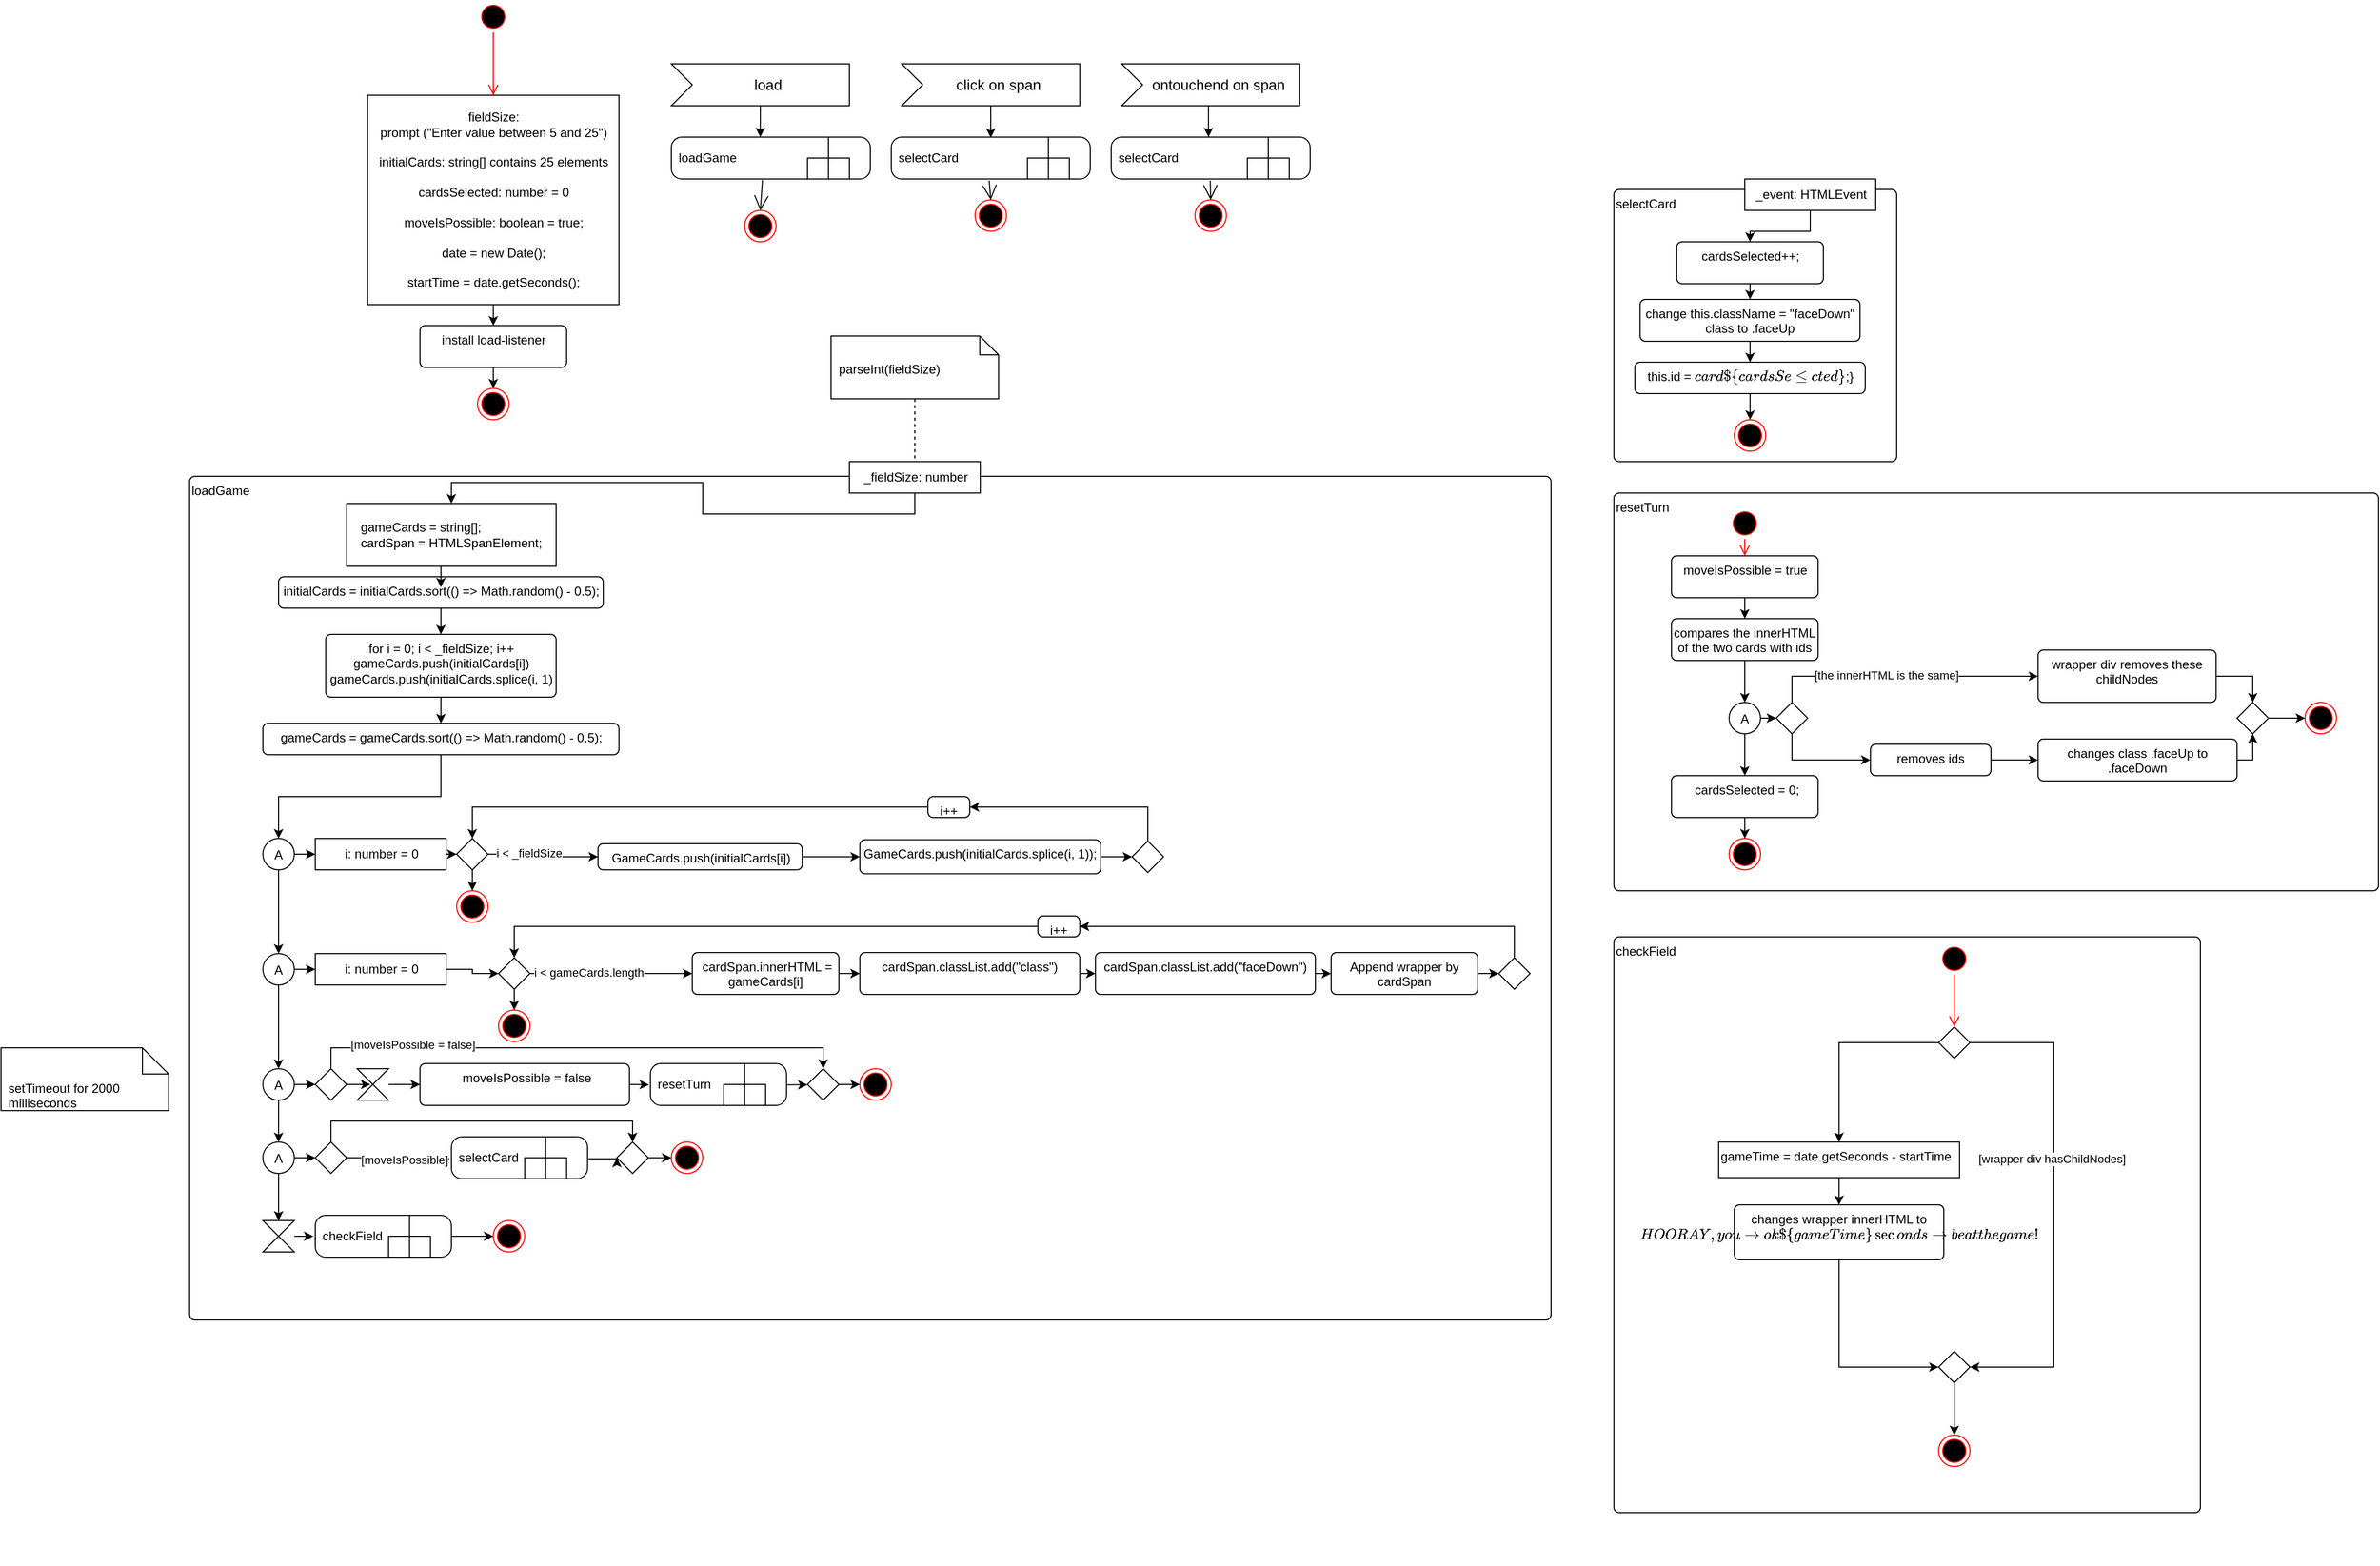 <mxfile version="17.4.2" type="device"><diagram id="jdopjP7UyRHv-_mpUukn" name="Page-1"><mxGraphModel dx="1141" dy="639" grid="1" gridSize="10" guides="1" tooltips="1" connect="1" arrows="0" fold="1" page="1" pageScale="1" pageWidth="2336" pageHeight="1654" background="none" math="0" shadow="0"><root><mxCell id="0"/><mxCell id="1" parent="0"/><mxCell id="LAQ2W7BUD5hDsQuwMVyT-1" value="" style="ellipse;html=1;shape=startState;fillColor=#000000;strokeColor=#ff0000;" vertex="1" parent="1"><mxGeometry x="465" y="200" width="30" height="30" as="geometry"/></mxCell><mxCell id="LAQ2W7BUD5hDsQuwMVyT-2" value="" style="edgeStyle=orthogonalEdgeStyle;html=1;verticalAlign=bottom;endArrow=open;endSize=8;strokeColor=#ff0000;rounded=0;entryX=0.5;entryY=0;entryDx=0;entryDy=0;" edge="1" source="LAQ2W7BUD5hDsQuwMVyT-1" parent="1" target="LAQ2W7BUD5hDsQuwMVyT-3"><mxGeometry relative="1" as="geometry"><mxPoint x="465" y="300" as="targetPoint"/></mxGeometry></mxCell><mxCell id="LAQ2W7BUD5hDsQuwMVyT-111" style="edgeStyle=orthogonalEdgeStyle;rounded=0;orthogonalLoop=1;jettySize=auto;html=1;exitX=0.5;exitY=1;exitDx=0;exitDy=0;entryX=0.5;entryY=0;entryDx=0;entryDy=0;" edge="1" parent="1" source="LAQ2W7BUD5hDsQuwMVyT-3" target="LAQ2W7BUD5hDsQuwMVyT-6"><mxGeometry relative="1" as="geometry"/></mxCell><mxCell id="LAQ2W7BUD5hDsQuwMVyT-3" value="fieldSize:&lt;br&gt;prompt (&quot;Enter value between 5 and 25&quot;)&lt;br&gt;&lt;br&gt;initialCards: string[] contains 25 elements&lt;br&gt;&lt;br&gt;cardsSelected: number = 0&lt;br&gt;&lt;br&gt;moveIsPossible: boolean = true;&lt;br&gt;&lt;br&gt;date = new Date();&lt;br&gt;&lt;br&gt;startTime = date.getSeconds();" style="html=1;" vertex="1" parent="1"><mxGeometry x="360" y="290" width="240" height="200" as="geometry"/></mxCell><mxCell id="LAQ2W7BUD5hDsQuwMVyT-101" style="edgeStyle=orthogonalEdgeStyle;rounded=0;orthogonalLoop=1;jettySize=auto;html=1;exitX=0;exitY=0;exitDx=85;exitDy=40;exitPerimeter=0;entryX=0.447;entryY=0;entryDx=0;entryDy=0;entryPerimeter=0;" edge="1" parent="1" source="LAQ2W7BUD5hDsQuwMVyT-4" target="LAQ2W7BUD5hDsQuwMVyT-5"><mxGeometry relative="1" as="geometry"/></mxCell><mxCell id="LAQ2W7BUD5hDsQuwMVyT-4" value="load" style="html=1;shape=mxgraph.infographic.ribbonSimple;notch1=20;notch2=0;align=center;verticalAlign=middle;fontSize=14;fontStyle=0;fillColor=#FFFFFF;flipH=0;spacingRight=0;spacingLeft=14;" vertex="1" parent="1"><mxGeometry x="650" y="260" width="170" height="40" as="geometry"/></mxCell><mxCell id="LAQ2W7BUD5hDsQuwMVyT-5" value="loadGame" style="shape=mxgraph.uml25.behaviorAction;html=1;rounded=1;absoluteArcSize=1;arcSize=10;align=left;spacingLeft=5;" vertex="1" parent="1"><mxGeometry x="650" y="330" width="190" height="40" as="geometry"/></mxCell><mxCell id="LAQ2W7BUD5hDsQuwMVyT-113" style="edgeStyle=orthogonalEdgeStyle;rounded=0;orthogonalLoop=1;jettySize=auto;html=1;exitX=0.5;exitY=1;exitDx=0;exitDy=0;entryX=0.5;entryY=0;entryDx=0;entryDy=0;" edge="1" parent="1" source="LAQ2W7BUD5hDsQuwMVyT-6" target="LAQ2W7BUD5hDsQuwMVyT-112"><mxGeometry relative="1" as="geometry"/></mxCell><mxCell id="LAQ2W7BUD5hDsQuwMVyT-6" value="install load-listener" style="html=1;align=center;verticalAlign=top;rounded=1;absoluteArcSize=1;arcSize=10;dashed=0;" vertex="1" parent="1"><mxGeometry x="410" y="510" width="140" height="40" as="geometry"/></mxCell><mxCell id="LAQ2W7BUD5hDsQuwMVyT-102" style="edgeStyle=orthogonalEdgeStyle;rounded=0;orthogonalLoop=1;jettySize=auto;html=1;exitX=0;exitY=0;exitDx=85;exitDy=40;exitPerimeter=0;entryX=0.5;entryY=0.017;entryDx=0;entryDy=0;entryPerimeter=0;" edge="1" parent="1" source="LAQ2W7BUD5hDsQuwMVyT-8" target="LAQ2W7BUD5hDsQuwMVyT-10"><mxGeometry relative="1" as="geometry"/></mxCell><mxCell id="LAQ2W7BUD5hDsQuwMVyT-8" value="click on span" style="html=1;shape=mxgraph.infographic.ribbonSimple;notch1=20;notch2=0;align=center;verticalAlign=middle;fontSize=14;fontStyle=0;fillColor=#FFFFFF;flipH=0;spacingRight=0;spacingLeft=14;" vertex="1" parent="1"><mxGeometry x="870" y="260" width="170" height="40" as="geometry"/></mxCell><mxCell id="LAQ2W7BUD5hDsQuwMVyT-103" style="edgeStyle=orthogonalEdgeStyle;rounded=0;orthogonalLoop=1;jettySize=auto;html=1;exitX=0;exitY=0;exitDx=85;exitDy=40;exitPerimeter=0;entryX=0.489;entryY=0.002;entryDx=0;entryDy=0;entryPerimeter=0;" edge="1" parent="1" source="LAQ2W7BUD5hDsQuwMVyT-9" target="LAQ2W7BUD5hDsQuwMVyT-14"><mxGeometry relative="1" as="geometry"/></mxCell><mxCell id="LAQ2W7BUD5hDsQuwMVyT-9" value="ontouchend on span" style="html=1;shape=mxgraph.infographic.ribbonSimple;notch1=20;notch2=0;align=center;verticalAlign=middle;fontSize=14;fontStyle=0;fillColor=#FFFFFF;flipH=0;spacingRight=0;spacingLeft=14;" vertex="1" parent="1"><mxGeometry x="1080" y="260" width="170" height="40" as="geometry"/></mxCell><mxCell id="LAQ2W7BUD5hDsQuwMVyT-10" value="selectCard" style="shape=mxgraph.uml25.behaviorAction;html=1;rounded=1;absoluteArcSize=1;arcSize=10;align=left;spacingLeft=5;" vertex="1" parent="1"><mxGeometry x="860" y="330" width="190" height="40" as="geometry"/></mxCell><mxCell id="LAQ2W7BUD5hDsQuwMVyT-14" value="selectCard" style="shape=mxgraph.uml25.behaviorAction;html=1;rounded=1;absoluteArcSize=1;arcSize=10;align=left;spacingLeft=5;" vertex="1" parent="1"><mxGeometry x="1070" y="330" width="190" height="40" as="geometry"/></mxCell><mxCell id="LAQ2W7BUD5hDsQuwMVyT-97" value="" style="group" vertex="1" connectable="0" parent="1"><mxGeometry x="1550" y="670" width="730" height="380" as="geometry"/></mxCell><mxCell id="LAQ2W7BUD5hDsQuwMVyT-12" value="resetTurn&lt;br&gt;&lt;br&gt;&lt;br&gt;" style="html=1;align=left;verticalAlign=top;rounded=1;absoluteArcSize=1;arcSize=10;dashed=0;" vertex="1" parent="LAQ2W7BUD5hDsQuwMVyT-97"><mxGeometry width="730" height="380" as="geometry"/></mxCell><mxCell id="LAQ2W7BUD5hDsQuwMVyT-51" value="&amp;nbsp;cardsSelected = 0;" style="html=1;align=center;verticalAlign=top;rounded=1;absoluteArcSize=1;arcSize=10;dashed=0;" vertex="1" parent="LAQ2W7BUD5hDsQuwMVyT-97"><mxGeometry x="55" y="270" width="140" height="40" as="geometry"/></mxCell><mxCell id="LAQ2W7BUD5hDsQuwMVyT-81" style="edgeStyle=orthogonalEdgeStyle;rounded=0;orthogonalLoop=1;jettySize=auto;html=1;exitX=0.5;exitY=1;exitDx=0;exitDy=0;entryX=0.5;entryY=0;entryDx=0;entryDy=0;" edge="1" parent="LAQ2W7BUD5hDsQuwMVyT-97" source="LAQ2W7BUD5hDsQuwMVyT-247" target="LAQ2W7BUD5hDsQuwMVyT-51"><mxGeometry relative="1" as="geometry"><mxPoint x="125" y="248" as="sourcePoint"/></mxGeometry></mxCell><mxCell id="LAQ2W7BUD5hDsQuwMVyT-80" style="edgeStyle=orthogonalEdgeStyle;rounded=0;orthogonalLoop=1;jettySize=auto;html=1;exitX=0.5;exitY=1;exitDx=0;exitDy=0;entryX=0.5;entryY=0;entryDx=0;entryDy=0;" edge="1" parent="LAQ2W7BUD5hDsQuwMVyT-97" source="LAQ2W7BUD5hDsQuwMVyT-53" target="LAQ2W7BUD5hDsQuwMVyT-247"><mxGeometry relative="1" as="geometry"><mxPoint x="125" y="178" as="targetPoint"/></mxGeometry></mxCell><mxCell id="LAQ2W7BUD5hDsQuwMVyT-53" value="compares the innerHTML of the two cards with ids" style="html=1;align=center;verticalAlign=top;rounded=1;absoluteArcSize=1;arcSize=10;dashed=0;whiteSpace=wrap;" vertex="1" parent="LAQ2W7BUD5hDsQuwMVyT-97"><mxGeometry x="55" y="120" width="140" height="40" as="geometry"/></mxCell><mxCell id="LAQ2W7BUD5hDsQuwMVyT-96" style="edgeStyle=orthogonalEdgeStyle;rounded=0;orthogonalLoop=1;jettySize=auto;html=1;exitX=0.5;exitY=1;exitDx=0;exitDy=0;entryX=0.5;entryY=0;entryDx=0;entryDy=0;" edge="1" parent="LAQ2W7BUD5hDsQuwMVyT-97" source="LAQ2W7BUD5hDsQuwMVyT-54" target="LAQ2W7BUD5hDsQuwMVyT-53"><mxGeometry relative="1" as="geometry"/></mxCell><mxCell id="LAQ2W7BUD5hDsQuwMVyT-54" value="moveIsPossible = true" style="html=1;align=center;verticalAlign=top;rounded=1;absoluteArcSize=1;arcSize=10;dashed=0;" vertex="1" parent="LAQ2W7BUD5hDsQuwMVyT-97"><mxGeometry x="55" y="60" width="140" height="40" as="geometry"/></mxCell><mxCell id="LAQ2W7BUD5hDsQuwMVyT-82" value="" style="ellipse;html=1;shape=endState;fillColor=#000000;strokeColor=#ff0000;" vertex="1" parent="LAQ2W7BUD5hDsQuwMVyT-97"><mxGeometry x="110" y="330" width="30" height="30" as="geometry"/></mxCell><mxCell id="LAQ2W7BUD5hDsQuwMVyT-83" style="edgeStyle=orthogonalEdgeStyle;rounded=0;orthogonalLoop=1;jettySize=auto;html=1;exitX=0.5;exitY=1;exitDx=0;exitDy=0;entryX=0.5;entryY=0;entryDx=0;entryDy=0;" edge="1" parent="LAQ2W7BUD5hDsQuwMVyT-97" source="LAQ2W7BUD5hDsQuwMVyT-51" target="LAQ2W7BUD5hDsQuwMVyT-82"><mxGeometry relative="1" as="geometry"/></mxCell><mxCell id="LAQ2W7BUD5hDsQuwMVyT-92" value="" style="ellipse;html=1;shape=startState;fillColor=#000000;strokeColor=#ff0000;" vertex="1" parent="LAQ2W7BUD5hDsQuwMVyT-97"><mxGeometry x="110" y="14" width="30" height="30" as="geometry"/></mxCell><mxCell id="LAQ2W7BUD5hDsQuwMVyT-93" value="" style="edgeStyle=orthogonalEdgeStyle;html=1;verticalAlign=bottom;endArrow=open;endSize=8;strokeColor=#ff0000;rounded=0;entryX=0.5;entryY=0;entryDx=0;entryDy=0;" edge="1" source="LAQ2W7BUD5hDsQuwMVyT-92" parent="LAQ2W7BUD5hDsQuwMVyT-97" target="LAQ2W7BUD5hDsQuwMVyT-54"><mxGeometry relative="1" as="geometry"><mxPoint x="125" y="104" as="targetPoint"/></mxGeometry></mxCell><mxCell id="LAQ2W7BUD5hDsQuwMVyT-250" value="" style="group" vertex="1" connectable="0" parent="LAQ2W7BUD5hDsQuwMVyT-97"><mxGeometry x="110" y="150" width="580" height="125" as="geometry"/></mxCell><mxCell id="LAQ2W7BUD5hDsQuwMVyT-225" value="" style="group" vertex="1" connectable="0" parent="LAQ2W7BUD5hDsQuwMVyT-250"><mxGeometry x="45" width="535" height="125" as="geometry"/></mxCell><mxCell id="LAQ2W7BUD5hDsQuwMVyT-198" value="" style="rhombus;strokeColor=default;gradientColor=none;" vertex="1" parent="LAQ2W7BUD5hDsQuwMVyT-225"><mxGeometry x="440" y="50" width="30" height="30" as="geometry"/></mxCell><mxCell id="LAQ2W7BUD5hDsQuwMVyT-199" value="" style="rhombus;strokeColor=default;gradientColor=none;" vertex="1" parent="LAQ2W7BUD5hDsQuwMVyT-225"><mxGeometry y="50" width="30" height="30" as="geometry"/></mxCell><mxCell id="LAQ2W7BUD5hDsQuwMVyT-204" value="&lt;span style=&quot;color: rgba(0 , 0 , 0 , 0) ; font-family: monospace ; font-size: 0px&quot;&gt;%3CmxGraphModel%3E%3Croot%3E%3CmxCell%20id%3D%220%22%2F%3E%3CmxCell%20id%3D%221%22%20parent%3D%220%22%2F%3E%3CmxCell%20id%3D%222%22%20value%3D%22if%20they%20are%20the%20same%20they%20get%20removed%20from%20the%20div%2C%26lt%3Bbr%26gt%3Belse%20it%20changes%20class%20.faceUp%20to%20.faceDown%22%20style%3D%22html%3D1%3Balign%3Dcenter%3BverticalAlign%3Dtop%3Brounded%3D1%3BabsoluteArcSize%3D1%3BarcSize%3D10%3Bdashed%3D0%3BwhiteSpace%3Dwrap%3B%22%20vertex%3D%221%22%20parent%3D%221%22%3E%3CmxGeometry%20x%3D%221130%22%20y%3D%22818%22%20width%3D%22190%22%20height%3D%2270%22%20as%3D%22geometry%22%2F%3E%3C%2FmxCell%3E%3C%2Froot%3E%3C%2FmxGraphModel%3E&lt;/span&gt;removes ids" style="html=1;align=center;verticalAlign=top;rounded=1;absoluteArcSize=1;arcSize=10;dashed=0;whiteSpace=wrap;" vertex="1" parent="LAQ2W7BUD5hDsQuwMVyT-225"><mxGeometry x="90" y="90" width="115" height="30" as="geometry"/></mxCell><mxCell id="LAQ2W7BUD5hDsQuwMVyT-208" style="edgeStyle=orthogonalEdgeStyle;rounded=0;orthogonalLoop=1;jettySize=auto;html=1;exitX=0.5;exitY=1;exitDx=0;exitDy=0;entryX=0;entryY=0.5;entryDx=0;entryDy=0;" edge="1" parent="LAQ2W7BUD5hDsQuwMVyT-225" source="LAQ2W7BUD5hDsQuwMVyT-199" target="LAQ2W7BUD5hDsQuwMVyT-204"><mxGeometry relative="1" as="geometry"/></mxCell><mxCell id="LAQ2W7BUD5hDsQuwMVyT-210" style="edgeStyle=orthogonalEdgeStyle;rounded=0;orthogonalLoop=1;jettySize=auto;html=1;exitX=1;exitY=0.5;exitDx=0;exitDy=0;entryX=0.5;entryY=0;entryDx=0;entryDy=0;" edge="1" parent="LAQ2W7BUD5hDsQuwMVyT-225" source="LAQ2W7BUD5hDsQuwMVyT-205" target="LAQ2W7BUD5hDsQuwMVyT-198"><mxGeometry relative="1" as="geometry"/></mxCell><mxCell id="LAQ2W7BUD5hDsQuwMVyT-205" value="wrapper div removes these childNodes" style="html=1;align=center;verticalAlign=top;rounded=1;absoluteArcSize=1;arcSize=10;dashed=0;whiteSpace=wrap;" vertex="1" parent="LAQ2W7BUD5hDsQuwMVyT-225"><mxGeometry x="250" width="170" height="50" as="geometry"/></mxCell><mxCell id="LAQ2W7BUD5hDsQuwMVyT-207" style="edgeStyle=orthogonalEdgeStyle;rounded=0;orthogonalLoop=1;jettySize=auto;html=1;exitX=0.5;exitY=0;exitDx=0;exitDy=0;entryX=0;entryY=0.5;entryDx=0;entryDy=0;" edge="1" parent="LAQ2W7BUD5hDsQuwMVyT-225" source="LAQ2W7BUD5hDsQuwMVyT-199" target="LAQ2W7BUD5hDsQuwMVyT-205"><mxGeometry relative="1" as="geometry"/></mxCell><mxCell id="LAQ2W7BUD5hDsQuwMVyT-249" value="[the innerHTML is the same]" style="edgeLabel;html=1;align=center;verticalAlign=middle;resizable=0;points=[];" vertex="1" connectable="0" parent="LAQ2W7BUD5hDsQuwMVyT-207"><mxGeometry x="-0.118" y="1" relative="1" as="geometry"><mxPoint as="offset"/></mxGeometry></mxCell><mxCell id="LAQ2W7BUD5hDsQuwMVyT-211" style="edgeStyle=orthogonalEdgeStyle;rounded=0;orthogonalLoop=1;jettySize=auto;html=1;exitX=1;exitY=0.5;exitDx=0;exitDy=0;entryX=0.5;entryY=1;entryDx=0;entryDy=0;" edge="1" parent="LAQ2W7BUD5hDsQuwMVyT-225" source="LAQ2W7BUD5hDsQuwMVyT-206" target="LAQ2W7BUD5hDsQuwMVyT-198"><mxGeometry relative="1" as="geometry"/></mxCell><mxCell id="LAQ2W7BUD5hDsQuwMVyT-206" value="changes class .faceUp to .faceDown" style="html=1;align=center;verticalAlign=top;rounded=1;absoluteArcSize=1;arcSize=10;dashed=0;whiteSpace=wrap;" vertex="1" parent="LAQ2W7BUD5hDsQuwMVyT-225"><mxGeometry x="250" y="85" width="190" height="40" as="geometry"/></mxCell><mxCell id="LAQ2W7BUD5hDsQuwMVyT-209" style="edgeStyle=orthogonalEdgeStyle;rounded=0;orthogonalLoop=1;jettySize=auto;html=1;exitX=1;exitY=0.5;exitDx=0;exitDy=0;entryX=0;entryY=0.5;entryDx=0;entryDy=0;" edge="1" parent="LAQ2W7BUD5hDsQuwMVyT-225" source="LAQ2W7BUD5hDsQuwMVyT-204" target="LAQ2W7BUD5hDsQuwMVyT-206"><mxGeometry relative="1" as="geometry"/></mxCell><mxCell id="LAQ2W7BUD5hDsQuwMVyT-212" value="" style="ellipse;html=1;shape=endState;fillColor=#000000;strokeColor=#ff0000;" vertex="1" parent="LAQ2W7BUD5hDsQuwMVyT-225"><mxGeometry x="505" y="50" width="30" height="30" as="geometry"/></mxCell><mxCell id="LAQ2W7BUD5hDsQuwMVyT-213" style="edgeStyle=orthogonalEdgeStyle;rounded=0;orthogonalLoop=1;jettySize=auto;html=1;exitX=1;exitY=0.5;exitDx=0;exitDy=0;entryX=0;entryY=0.5;entryDx=0;entryDy=0;" edge="1" parent="LAQ2W7BUD5hDsQuwMVyT-225" source="LAQ2W7BUD5hDsQuwMVyT-198" target="LAQ2W7BUD5hDsQuwMVyT-212"><mxGeometry relative="1" as="geometry"/></mxCell><mxCell id="LAQ2W7BUD5hDsQuwMVyT-248" style="edgeStyle=orthogonalEdgeStyle;rounded=0;orthogonalLoop=1;jettySize=auto;html=1;exitX=1;exitY=0.5;exitDx=0;exitDy=0;entryX=0;entryY=0.5;entryDx=0;entryDy=0;" edge="1" parent="LAQ2W7BUD5hDsQuwMVyT-250" source="LAQ2W7BUD5hDsQuwMVyT-247" target="LAQ2W7BUD5hDsQuwMVyT-199"><mxGeometry relative="1" as="geometry"/></mxCell><mxCell id="LAQ2W7BUD5hDsQuwMVyT-247" value="A" style="ellipse;fillColor=#ffffff;strokeColor=#000000;" vertex="1" parent="LAQ2W7BUD5hDsQuwMVyT-250"><mxGeometry y="50" width="30" height="30" as="geometry"/></mxCell><mxCell id="LAQ2W7BUD5hDsQuwMVyT-98" value="" style="group" vertex="1" connectable="0" parent="1"><mxGeometry x="1550" y="1094" width="660" height="600" as="geometry"/></mxCell><mxCell id="LAQ2W7BUD5hDsQuwMVyT-251" value="" style="group" vertex="1" connectable="0" parent="LAQ2W7BUD5hDsQuwMVyT-98"><mxGeometry width="560" height="600" as="geometry"/></mxCell><mxCell id="LAQ2W7BUD5hDsQuwMVyT-13" value="checkField&lt;br&gt;&lt;br&gt;" style="html=1;align=left;verticalAlign=top;rounded=1;absoluteArcSize=1;arcSize=10;dashed=0;" vertex="1" parent="LAQ2W7BUD5hDsQuwMVyT-251"><mxGeometry width="560" height="550" as="geometry"/></mxCell><mxCell id="LAQ2W7BUD5hDsQuwMVyT-261" value="gameTime = date.getSeconds - startTime" style="whiteSpace=wrap;html=1;strokeColor=default;gradientColor=none;verticalAlign=top;align=left;" vertex="1" parent="LAQ2W7BUD5hDsQuwMVyT-251"><mxGeometry x="100" y="196" width="230" height="34" as="geometry"/></mxCell><mxCell id="LAQ2W7BUD5hDsQuwMVyT-202" value="" style="rhombus;strokeColor=default;gradientColor=none;" vertex="1" parent="LAQ2W7BUD5hDsQuwMVyT-251"><mxGeometry x="310" y="86.0" width="30" height="30" as="geometry"/></mxCell><mxCell id="LAQ2W7BUD5hDsQuwMVyT-215" style="edgeStyle=orthogonalEdgeStyle;rounded=0;orthogonalLoop=1;jettySize=auto;html=1;exitX=1;exitY=0.5;exitDx=0;exitDy=0;entryX=1;entryY=0.5;entryDx=0;entryDy=0;" edge="1" parent="LAQ2W7BUD5hDsQuwMVyT-251" source="LAQ2W7BUD5hDsQuwMVyT-202" target="LAQ2W7BUD5hDsQuwMVyT-201"><mxGeometry relative="1" as="geometry"><Array as="points"><mxPoint x="420" y="101"/><mxPoint x="420" y="411"/></Array></mxGeometry></mxCell><mxCell id="LAQ2W7BUD5hDsQuwMVyT-218" value="[wrapper div hasChildNodes]" style="edgeLabel;html=1;align=center;verticalAlign=middle;resizable=0;points=[];" vertex="1" connectable="0" parent="LAQ2W7BUD5hDsQuwMVyT-215"><mxGeometry x="-0.187" y="-2" relative="1" as="geometry"><mxPoint as="offset"/></mxGeometry></mxCell><mxCell id="LAQ2W7BUD5hDsQuwMVyT-216" style="edgeStyle=orthogonalEdgeStyle;rounded=0;orthogonalLoop=1;jettySize=auto;html=1;exitX=0;exitY=0.5;exitDx=0;exitDy=0;entryX=0.5;entryY=0;entryDx=0;entryDy=0;" edge="1" parent="LAQ2W7BUD5hDsQuwMVyT-251" source="LAQ2W7BUD5hDsQuwMVyT-202" target="LAQ2W7BUD5hDsQuwMVyT-261"><mxGeometry relative="1" as="geometry"/></mxCell><mxCell id="LAQ2W7BUD5hDsQuwMVyT-281" style="edgeStyle=orthogonalEdgeStyle;rounded=1;orthogonalLoop=1;jettySize=auto;html=1;exitX=0.5;exitY=0;exitDx=0;exitDy=0;entryX=0.5;entryY=1;entryDx=0;entryDy=0;startArrow=classic;startFill=1;endArrow=none;endFill=0;" edge="1" parent="LAQ2W7BUD5hDsQuwMVyT-251" source="LAQ2W7BUD5hDsQuwMVyT-214" target="LAQ2W7BUD5hDsQuwMVyT-261"><mxGeometry relative="1" as="geometry"/></mxCell><mxCell id="LAQ2W7BUD5hDsQuwMVyT-214" value="changes wrapper innerHTML to `HOORAY, you took ${gameTime} seconds to beat the game!`" style="html=1;align=center;verticalAlign=top;rounded=1;absoluteArcSize=1;arcSize=10;dashed=0;whiteSpace=wrap;" vertex="1" parent="LAQ2W7BUD5hDsQuwMVyT-251"><mxGeometry x="115" y="256" width="200" height="52.5" as="geometry"/></mxCell><mxCell id="LAQ2W7BUD5hDsQuwMVyT-217" style="edgeStyle=orthogonalEdgeStyle;rounded=0;orthogonalLoop=1;jettySize=auto;html=1;exitX=0.5;exitY=1;exitDx=0;exitDy=0;entryX=0;entryY=0.5;entryDx=0;entryDy=0;" edge="1" parent="LAQ2W7BUD5hDsQuwMVyT-251" source="LAQ2W7BUD5hDsQuwMVyT-214" target="LAQ2W7BUD5hDsQuwMVyT-201"><mxGeometry relative="1" as="geometry"/></mxCell><mxCell id="LAQ2W7BUD5hDsQuwMVyT-201" value="" style="rhombus;strokeColor=default;gradientColor=none;" vertex="1" parent="LAQ2W7BUD5hDsQuwMVyT-251"><mxGeometry x="310" y="396" width="30" height="30" as="geometry"/></mxCell><mxCell id="LAQ2W7BUD5hDsQuwMVyT-220" style="edgeStyle=orthogonalEdgeStyle;rounded=0;orthogonalLoop=1;jettySize=auto;html=1;exitX=0.5;exitY=1;exitDx=0;exitDy=0;entryX=0.5;entryY=0;entryDx=0;entryDy=0;" edge="1" parent="LAQ2W7BUD5hDsQuwMVyT-251" source="LAQ2W7BUD5hDsQuwMVyT-201" target="LAQ2W7BUD5hDsQuwMVyT-219"><mxGeometry relative="1" as="geometry"/></mxCell><mxCell id="LAQ2W7BUD5hDsQuwMVyT-219" value="" style="ellipse;html=1;shape=endState;fillColor=#000000;strokeColor=#ff0000;" vertex="1" parent="LAQ2W7BUD5hDsQuwMVyT-251"><mxGeometry x="310" y="476" width="30" height="30" as="geometry"/></mxCell><mxCell id="LAQ2W7BUD5hDsQuwMVyT-278" value="" style="ellipse;html=1;shape=startState;fillColor=#000000;strokeColor=#ff0000;" vertex="1" parent="LAQ2W7BUD5hDsQuwMVyT-251"><mxGeometry x="310" y="6" width="30" height="30" as="geometry"/></mxCell><mxCell id="LAQ2W7BUD5hDsQuwMVyT-279" value="" style="edgeStyle=orthogonalEdgeStyle;html=1;verticalAlign=bottom;endArrow=open;endSize=8;strokeColor=#ff0000;rounded=1;entryX=0.5;entryY=0;entryDx=0;entryDy=0;" edge="1" source="LAQ2W7BUD5hDsQuwMVyT-278" parent="LAQ2W7BUD5hDsQuwMVyT-251" target="LAQ2W7BUD5hDsQuwMVyT-202"><mxGeometry relative="1" as="geometry"><mxPoint x="325" y="96" as="targetPoint"/></mxGeometry></mxCell><mxCell id="LAQ2W7BUD5hDsQuwMVyT-99" value="" style="group" vertex="1" connectable="0" parent="1"><mxGeometry x="1550" y="370" width="270" height="270" as="geometry"/></mxCell><mxCell id="LAQ2W7BUD5hDsQuwMVyT-11" value="selectCard&lt;br&gt;&lt;br&gt;&lt;br&gt;" style="html=1;align=left;verticalAlign=top;rounded=1;absoluteArcSize=1;arcSize=10;dashed=0;" vertex="1" parent="LAQ2W7BUD5hDsQuwMVyT-99"><mxGeometry y="10" width="270" height="260" as="geometry"/></mxCell><mxCell id="LAQ2W7BUD5hDsQuwMVyT-20" value="_event: HTMLEvent" style="html=1;" vertex="1" parent="LAQ2W7BUD5hDsQuwMVyT-99"><mxGeometry x="125" width="125" height="30" as="geometry"/></mxCell><mxCell id="LAQ2W7BUD5hDsQuwMVyT-31" value="this.id = `card${cardsSelected}`;}" style="html=1;align=center;verticalAlign=top;rounded=1;absoluteArcSize=1;arcSize=10;dashed=0;" vertex="1" parent="LAQ2W7BUD5hDsQuwMVyT-99"><mxGeometry x="20" y="175" width="220" height="30" as="geometry"/></mxCell><mxCell id="LAQ2W7BUD5hDsQuwMVyT-75" style="edgeStyle=orthogonalEdgeStyle;rounded=0;orthogonalLoop=1;jettySize=auto;html=1;exitX=0.5;exitY=1;exitDx=0;exitDy=0;entryX=0.5;entryY=0;entryDx=0;entryDy=0;" edge="1" parent="LAQ2W7BUD5hDsQuwMVyT-99" source="LAQ2W7BUD5hDsQuwMVyT-32" target="LAQ2W7BUD5hDsQuwMVyT-31"><mxGeometry relative="1" as="geometry"/></mxCell><mxCell id="LAQ2W7BUD5hDsQuwMVyT-32" value="change this.className = &quot;faceDown&quot; class to .faceUp" style="html=1;align=center;verticalAlign=top;rounded=1;absoluteArcSize=1;arcSize=10;dashed=0;whiteSpace=wrap;" vertex="1" parent="LAQ2W7BUD5hDsQuwMVyT-99"><mxGeometry x="25" y="115" width="210" height="40" as="geometry"/></mxCell><mxCell id="LAQ2W7BUD5hDsQuwMVyT-74" style="edgeStyle=orthogonalEdgeStyle;rounded=0;orthogonalLoop=1;jettySize=auto;html=1;exitX=0.5;exitY=1;exitDx=0;exitDy=0;entryX=0.5;entryY=0;entryDx=0;entryDy=0;" edge="1" parent="LAQ2W7BUD5hDsQuwMVyT-99" source="LAQ2W7BUD5hDsQuwMVyT-33" target="LAQ2W7BUD5hDsQuwMVyT-32"><mxGeometry relative="1" as="geometry"/></mxCell><mxCell id="LAQ2W7BUD5hDsQuwMVyT-33" value="cardsSelected++;" style="html=1;align=center;verticalAlign=top;rounded=1;absoluteArcSize=1;arcSize=10;dashed=0;" vertex="1" parent="LAQ2W7BUD5hDsQuwMVyT-99"><mxGeometry x="60" y="60" width="140" height="40" as="geometry"/></mxCell><mxCell id="LAQ2W7BUD5hDsQuwMVyT-73" style="edgeStyle=orthogonalEdgeStyle;rounded=0;orthogonalLoop=1;jettySize=auto;html=1;exitX=0.5;exitY=1;exitDx=0;exitDy=0;entryX=0.5;entryY=0;entryDx=0;entryDy=0;" edge="1" parent="LAQ2W7BUD5hDsQuwMVyT-99" source="LAQ2W7BUD5hDsQuwMVyT-20" target="LAQ2W7BUD5hDsQuwMVyT-33"><mxGeometry relative="1" as="geometry"/></mxCell><mxCell id="LAQ2W7BUD5hDsQuwMVyT-76" value="" style="ellipse;html=1;shape=endState;fillColor=#000000;strokeColor=#ff0000;" vertex="1" parent="LAQ2W7BUD5hDsQuwMVyT-99"><mxGeometry x="115" y="230" width="30" height="30" as="geometry"/></mxCell><mxCell id="LAQ2W7BUD5hDsQuwMVyT-77" style="edgeStyle=orthogonalEdgeStyle;rounded=0;orthogonalLoop=1;jettySize=auto;html=1;exitX=0.5;exitY=1;exitDx=0;exitDy=0;entryX=0.5;entryY=0;entryDx=0;entryDy=0;" edge="1" parent="LAQ2W7BUD5hDsQuwMVyT-99" source="LAQ2W7BUD5hDsQuwMVyT-31" target="LAQ2W7BUD5hDsQuwMVyT-76"><mxGeometry relative="1" as="geometry"/></mxCell><mxCell id="LAQ2W7BUD5hDsQuwMVyT-104" value="" style="ellipse;html=1;shape=endState;fillColor=#000000;strokeColor=#ff0000;" vertex="1" parent="1"><mxGeometry x="1150" y="390" width="30" height="30" as="geometry"/></mxCell><mxCell id="LAQ2W7BUD5hDsQuwMVyT-105" value="" style="ellipse;html=1;shape=endState;fillColor=#000000;strokeColor=#ff0000;" vertex="1" parent="1"><mxGeometry x="940" y="390" width="30" height="30" as="geometry"/></mxCell><mxCell id="LAQ2W7BUD5hDsQuwMVyT-106" value="" style="ellipse;html=1;shape=endState;fillColor=#000000;strokeColor=#ff0000;" vertex="1" parent="1"><mxGeometry x="720" y="400" width="30" height="30" as="geometry"/></mxCell><mxCell id="LAQ2W7BUD5hDsQuwMVyT-108" value="" style="endArrow=open;endFill=1;endSize=12;html=1;rounded=0;exitX=0.458;exitY=1.025;exitDx=0;exitDy=0;exitPerimeter=0;entryX=0.5;entryY=0;entryDx=0;entryDy=0;" edge="1" parent="1" source="LAQ2W7BUD5hDsQuwMVyT-5" target="LAQ2W7BUD5hDsQuwMVyT-106"><mxGeometry width="160" relative="1" as="geometry"><mxPoint x="770" y="380" as="sourcePoint"/><mxPoint x="930" y="380" as="targetPoint"/></mxGeometry></mxCell><mxCell id="LAQ2W7BUD5hDsQuwMVyT-109" value="" style="endArrow=open;endFill=1;endSize=12;html=1;rounded=0;exitX=0.498;exitY=1.038;exitDx=0;exitDy=0;exitPerimeter=0;entryX=0.5;entryY=0;entryDx=0;entryDy=0;" edge="1" parent="1" source="LAQ2W7BUD5hDsQuwMVyT-14" target="LAQ2W7BUD5hDsQuwMVyT-104"><mxGeometry width="160" relative="1" as="geometry"><mxPoint x="1210" y="380" as="sourcePoint"/><mxPoint x="1370" y="380" as="targetPoint"/></mxGeometry></mxCell><mxCell id="LAQ2W7BUD5hDsQuwMVyT-110" value="" style="endArrow=open;endFill=1;endSize=12;html=1;rounded=0;exitX=0.492;exitY=1.038;exitDx=0;exitDy=0;exitPerimeter=0;entryX=0.5;entryY=0;entryDx=0;entryDy=0;" edge="1" parent="1" source="LAQ2W7BUD5hDsQuwMVyT-10" target="LAQ2W7BUD5hDsQuwMVyT-105"><mxGeometry width="160" relative="1" as="geometry"><mxPoint x="770" y="380" as="sourcePoint"/><mxPoint x="930" y="380" as="targetPoint"/></mxGeometry></mxCell><mxCell id="LAQ2W7BUD5hDsQuwMVyT-112" value="" style="ellipse;html=1;shape=endState;fillColor=#000000;strokeColor=#ff0000;" vertex="1" parent="1"><mxGeometry x="465" y="570" width="30" height="30" as="geometry"/></mxCell><mxCell id="LAQ2W7BUD5hDsQuwMVyT-183" style="edgeStyle=orthogonalEdgeStyle;rounded=0;orthogonalLoop=1;jettySize=auto;html=1;exitX=1;exitY=0.5;exitDx=0;exitDy=0;entryX=0;entryY=0.5;entryDx=0;entryDy=0;" edge="1" parent="1" target="LAQ2W7BUD5hDsQuwMVyT-190"><mxGeometry relative="1" as="geometry"><mxPoint x="1605" y="1345" as="sourcePoint"/></mxGeometry></mxCell><mxCell id="LAQ2W7BUD5hDsQuwMVyT-253" value="" style="group" vertex="1" connectable="0" parent="1"><mxGeometry x="190" y="640" width="1300" height="820" as="geometry"/></mxCell><mxCell id="LAQ2W7BUD5hDsQuwMVyT-7" value="loadGame&lt;br&gt;&lt;br&gt;&lt;br&gt;&lt;br&gt;&lt;br&gt;&lt;br&gt;&lt;br&gt;&lt;br&gt;&lt;br&gt;" style="html=1;align=left;verticalAlign=top;rounded=1;absoluteArcSize=1;arcSize=10;dashed=0;" vertex="1" parent="LAQ2W7BUD5hDsQuwMVyT-253"><mxGeometry y="14" width="1300" height="806" as="geometry"/></mxCell><mxCell id="LAQ2W7BUD5hDsQuwMVyT-21" value="_fieldSize: number" style="html=1;" vertex="1" parent="LAQ2W7BUD5hDsQuwMVyT-253"><mxGeometry x="630" width="125" height="30" as="geometry"/></mxCell><mxCell id="LAQ2W7BUD5hDsQuwMVyT-26" value="&lt;div style=&quot;text-align: left&quot;&gt;&lt;span&gt;gameCards = string[];&lt;/span&gt;&lt;/div&gt;&lt;div style=&quot;text-align: left&quot;&gt;&lt;span&gt;cardSpan = HTMLSpanElement;&lt;/span&gt;&lt;/div&gt;" style="html=1;whiteSpace=wrap;" vertex="1" parent="LAQ2W7BUD5hDsQuwMVyT-253"><mxGeometry x="150" y="40" width="200" height="60" as="geometry"/></mxCell><mxCell id="LAQ2W7BUD5hDsQuwMVyT-71" style="edgeStyle=orthogonalEdgeStyle;rounded=0;orthogonalLoop=1;jettySize=auto;html=1;exitX=0.5;exitY=1;exitDx=0;exitDy=0;" edge="1" parent="LAQ2W7BUD5hDsQuwMVyT-253" source="LAQ2W7BUD5hDsQuwMVyT-21" target="LAQ2W7BUD5hDsQuwMVyT-26"><mxGeometry relative="1" as="geometry"/></mxCell><mxCell id="LAQ2W7BUD5hDsQuwMVyT-27" value="initialCards = initialCards.sort(() =&amp;gt; Math.random() - 0.5);" style="html=1;align=center;verticalAlign=top;rounded=1;absoluteArcSize=1;arcSize=10;dashed=0;" vertex="1" parent="LAQ2W7BUD5hDsQuwMVyT-253"><mxGeometry x="85" y="110" width="310" height="30" as="geometry"/></mxCell><mxCell id="LAQ2W7BUD5hDsQuwMVyT-62" style="edgeStyle=orthogonalEdgeStyle;rounded=0;orthogonalLoop=1;jettySize=auto;html=1;exitX=0.5;exitY=1;exitDx=0;exitDy=0;entryX=0.5;entryY=0.333;entryDx=0;entryDy=0;entryPerimeter=0;" edge="1" parent="LAQ2W7BUD5hDsQuwMVyT-253" source="LAQ2W7BUD5hDsQuwMVyT-26" target="LAQ2W7BUD5hDsQuwMVyT-27"><mxGeometry relative="1" as="geometry"/></mxCell><mxCell id="LAQ2W7BUD5hDsQuwMVyT-28" value="&lt;span style=&quot;text-align: left&quot;&gt;for i = 0; i &amp;lt; _fieldSize; i++&lt;/span&gt;&lt;br style=&quot;text-align: left&quot;&gt;&lt;span style=&quot;text-align: left&quot;&gt;gameCards.push(initialCards[i])&lt;/span&gt;&lt;br style=&quot;text-align: left&quot;&gt;&lt;span style=&quot;text-align: left&quot;&gt;gameCards.push(initialCards.splice(i, 1)&lt;/span&gt;" style="html=1;align=center;verticalAlign=top;rounded=1;absoluteArcSize=1;arcSize=10;dashed=0;" vertex="1" parent="LAQ2W7BUD5hDsQuwMVyT-253"><mxGeometry x="130" y="165" width="220" height="60" as="geometry"/></mxCell><mxCell id="LAQ2W7BUD5hDsQuwMVyT-63" style="edgeStyle=orthogonalEdgeStyle;rounded=0;orthogonalLoop=1;jettySize=auto;html=1;exitX=0.5;exitY=1;exitDx=0;exitDy=0;entryX=0.5;entryY=0;entryDx=0;entryDy=0;" edge="1" parent="LAQ2W7BUD5hDsQuwMVyT-253" source="LAQ2W7BUD5hDsQuwMVyT-27" target="LAQ2W7BUD5hDsQuwMVyT-28"><mxGeometry relative="1" as="geometry"/></mxCell><mxCell id="LAQ2W7BUD5hDsQuwMVyT-65" style="edgeStyle=orthogonalEdgeStyle;rounded=0;orthogonalLoop=1;jettySize=auto;html=1;exitX=0.5;exitY=1;exitDx=0;exitDy=0;entryX=0.5;entryY=0;entryDx=0;entryDy=0;" edge="1" parent="LAQ2W7BUD5hDsQuwMVyT-253" source="LAQ2W7BUD5hDsQuwMVyT-37" target="LAQ2W7BUD5hDsQuwMVyT-229"><mxGeometry relative="1" as="geometry"><mxPoint x="240" y="300" as="targetPoint"/></mxGeometry></mxCell><mxCell id="LAQ2W7BUD5hDsQuwMVyT-37" value="&lt;span style=&quot;text-align: left&quot;&gt;gameCards = gameCards.sort(() =&amp;gt; Math.random() - 0.5);&lt;/span&gt;" style="html=1;align=center;verticalAlign=top;rounded=1;absoluteArcSize=1;arcSize=10;dashed=0;" vertex="1" parent="LAQ2W7BUD5hDsQuwMVyT-253"><mxGeometry x="70" y="250" width="340" height="30" as="geometry"/></mxCell><mxCell id="LAQ2W7BUD5hDsQuwMVyT-64" style="edgeStyle=orthogonalEdgeStyle;rounded=0;orthogonalLoop=1;jettySize=auto;html=1;exitX=0.5;exitY=1;exitDx=0;exitDy=0;entryX=0.5;entryY=0;entryDx=0;entryDy=0;" edge="1" parent="LAQ2W7BUD5hDsQuwMVyT-253" source="LAQ2W7BUD5hDsQuwMVyT-28" target="LAQ2W7BUD5hDsQuwMVyT-37"><mxGeometry relative="1" as="geometry"/></mxCell><mxCell id="LAQ2W7BUD5hDsQuwMVyT-246" value="" style="group" vertex="1" connectable="0" parent="LAQ2W7BUD5hDsQuwMVyT-253"><mxGeometry x="70" y="320" width="1210" height="440" as="geometry"/></mxCell><mxCell id="LAQ2W7BUD5hDsQuwMVyT-156" value="" style="group" vertex="1" connectable="0" parent="LAQ2W7BUD5hDsQuwMVyT-246"><mxGeometry x="50" y="255" width="550" height="40" as="geometry"/></mxCell><mxCell id="LAQ2W7BUD5hDsQuwMVyT-134" value="" style="rhombus;strokeColor=default;gradientColor=none;" vertex="1" parent="LAQ2W7BUD5hDsQuwMVyT-156"><mxGeometry y="5" width="30" height="30" as="geometry"/></mxCell><mxCell id="LAQ2W7BUD5hDsQuwMVyT-135" value="" style="rhombus;strokeColor=default;gradientColor=none;" vertex="1" parent="LAQ2W7BUD5hDsQuwMVyT-156"><mxGeometry x="470" y="5" width="30" height="30" as="geometry"/></mxCell><mxCell id="LAQ2W7BUD5hDsQuwMVyT-149" style="edgeStyle=orthogonalEdgeStyle;rounded=0;orthogonalLoop=1;jettySize=auto;html=1;exitX=0.5;exitY=0;exitDx=0;exitDy=0;entryX=0.5;entryY=0;entryDx=0;entryDy=0;" edge="1" parent="LAQ2W7BUD5hDsQuwMVyT-156" source="LAQ2W7BUD5hDsQuwMVyT-134" target="LAQ2W7BUD5hDsQuwMVyT-135"><mxGeometry relative="1" as="geometry"/></mxCell><mxCell id="LAQ2W7BUD5hDsQuwMVyT-152" value="[moveIsPossible = false]" style="edgeLabel;html=1;align=center;verticalAlign=middle;resizable=0;points=[];" vertex="1" connectable="0" parent="LAQ2W7BUD5hDsQuwMVyT-149"><mxGeometry x="-0.617" y="3" relative="1" as="geometry"><mxPoint as="offset"/></mxGeometry></mxCell><mxCell id="LAQ2W7BUD5hDsQuwMVyT-139" value="" style="shape=collate;whiteSpace=wrap;html=1;strokeColor=default;gradientColor=none;" vertex="1" parent="LAQ2W7BUD5hDsQuwMVyT-156"><mxGeometry x="40" y="5" width="30" height="30" as="geometry"/></mxCell><mxCell id="LAQ2W7BUD5hDsQuwMVyT-151" style="edgeStyle=orthogonalEdgeStyle;rounded=0;orthogonalLoop=1;jettySize=auto;html=1;exitX=1;exitY=0.5;exitDx=0;exitDy=0;entryX=0.419;entryY=0.5;entryDx=0;entryDy=0;entryPerimeter=0;" edge="1" parent="LAQ2W7BUD5hDsQuwMVyT-156" source="LAQ2W7BUD5hDsQuwMVyT-134" target="LAQ2W7BUD5hDsQuwMVyT-139"><mxGeometry relative="1" as="geometry"/></mxCell><mxCell id="LAQ2W7BUD5hDsQuwMVyT-154" value="" style="ellipse;html=1;shape=endState;fillColor=#000000;strokeColor=#ff0000;" vertex="1" parent="LAQ2W7BUD5hDsQuwMVyT-156"><mxGeometry x="520" y="5" width="30" height="30" as="geometry"/></mxCell><mxCell id="LAQ2W7BUD5hDsQuwMVyT-155" style="edgeStyle=orthogonalEdgeStyle;rounded=0;orthogonalLoop=1;jettySize=auto;html=1;exitX=1;exitY=0.5;exitDx=0;exitDy=0;entryX=0;entryY=0.5;entryDx=0;entryDy=0;" edge="1" parent="LAQ2W7BUD5hDsQuwMVyT-156" source="LAQ2W7BUD5hDsQuwMVyT-135" target="LAQ2W7BUD5hDsQuwMVyT-154"><mxGeometry relative="1" as="geometry"/></mxCell><mxCell id="LAQ2W7BUD5hDsQuwMVyT-157" value="" style="group" vertex="1" connectable="0" parent="LAQ2W7BUD5hDsQuwMVyT-246"><mxGeometry x="50" y="325" width="370" height="40" as="geometry"/></mxCell><mxCell id="LAQ2W7BUD5hDsQuwMVyT-61" value="" style="ellipse;html=1;shape=endState;fillColor=#000000;strokeColor=#ff0000;" vertex="1" parent="LAQ2W7BUD5hDsQuwMVyT-157"><mxGeometry x="340" y="5" width="30" height="30" as="geometry"/></mxCell><mxCell id="LAQ2W7BUD5hDsQuwMVyT-114" value="" style="rhombus;whiteSpace=wrap;html=1;strokeColor=default;gradientColor=none;" vertex="1" parent="LAQ2W7BUD5hDsQuwMVyT-157"><mxGeometry y="5" width="30" height="30" as="geometry"/></mxCell><mxCell id="LAQ2W7BUD5hDsQuwMVyT-58" value="selectCard" style="shape=mxgraph.uml25.behaviorAction;html=1;rounded=1;absoluteArcSize=1;arcSize=10;align=left;spacingLeft=5;" vertex="1" parent="LAQ2W7BUD5hDsQuwMVyT-157"><mxGeometry x="130" width="130" height="40" as="geometry"/></mxCell><mxCell id="LAQ2W7BUD5hDsQuwMVyT-115" style="edgeStyle=orthogonalEdgeStyle;rounded=0;orthogonalLoop=1;jettySize=auto;html=1;exitX=1;exitY=0.5;exitDx=0;exitDy=0;entryX=-0.011;entryY=0.524;entryDx=0;entryDy=0;entryPerimeter=0;" edge="1" parent="LAQ2W7BUD5hDsQuwMVyT-157" source="LAQ2W7BUD5hDsQuwMVyT-114" target="LAQ2W7BUD5hDsQuwMVyT-58"><mxGeometry relative="1" as="geometry"/></mxCell><mxCell id="LAQ2W7BUD5hDsQuwMVyT-117" value="[moveIsPossible]" style="edgeLabel;html=1;align=center;verticalAlign=middle;resizable=0;points=[];" vertex="1" connectable="0" parent="LAQ2W7BUD5hDsQuwMVyT-115"><mxGeometry x="0.124" y="-1" relative="1" as="geometry"><mxPoint as="offset"/></mxGeometry></mxCell><mxCell id="LAQ2W7BUD5hDsQuwMVyT-132" style="edgeStyle=orthogonalEdgeStyle;rounded=0;orthogonalLoop=1;jettySize=auto;html=1;exitX=1;exitY=0.5;exitDx=0;exitDy=0;entryX=0;entryY=0.5;entryDx=0;entryDy=0;" edge="1" parent="LAQ2W7BUD5hDsQuwMVyT-157" source="LAQ2W7BUD5hDsQuwMVyT-126" target="LAQ2W7BUD5hDsQuwMVyT-61"><mxGeometry relative="1" as="geometry"/></mxCell><mxCell id="LAQ2W7BUD5hDsQuwMVyT-126" value="" style="rhombus;whiteSpace=wrap;html=1;strokeColor=default;gradientColor=none;" vertex="1" parent="LAQ2W7BUD5hDsQuwMVyT-157"><mxGeometry x="288" y="5" width="30" height="30" as="geometry"/></mxCell><mxCell id="LAQ2W7BUD5hDsQuwMVyT-138" style="edgeStyle=orthogonalEdgeStyle;rounded=0;orthogonalLoop=1;jettySize=auto;html=1;exitX=0.5;exitY=0;exitDx=0;exitDy=0;entryX=0.5;entryY=0;entryDx=0;entryDy=0;" edge="1" parent="LAQ2W7BUD5hDsQuwMVyT-157" source="LAQ2W7BUD5hDsQuwMVyT-114" target="LAQ2W7BUD5hDsQuwMVyT-126"><mxGeometry relative="1" as="geometry"/></mxCell><mxCell id="LAQ2W7BUD5hDsQuwMVyT-68" style="edgeStyle=orthogonalEdgeStyle;rounded=0;orthogonalLoop=1;jettySize=auto;html=1;exitX=1.006;exitY=0.524;exitDx=0;exitDy=0;entryX=0;entryY=0.5;entryDx=0;entryDy=0;exitPerimeter=0;" edge="1" parent="LAQ2W7BUD5hDsQuwMVyT-157" source="LAQ2W7BUD5hDsQuwMVyT-58" target="LAQ2W7BUD5hDsQuwMVyT-126"><mxGeometry relative="1" as="geometry"><mxPoint x="305" y="40.0" as="targetPoint"/></mxGeometry></mxCell><mxCell id="LAQ2W7BUD5hDsQuwMVyT-221" value="" style="group" vertex="1" connectable="0" parent="LAQ2W7BUD5hDsQuwMVyT-246"><mxGeometry y="400" width="250" height="40" as="geometry"/></mxCell><mxCell id="LAQ2W7BUD5hDsQuwMVyT-56" value="checkField" style="shape=mxgraph.uml25.behaviorAction;html=1;rounded=1;absoluteArcSize=1;arcSize=10;align=left;spacingLeft=5;" vertex="1" parent="LAQ2W7BUD5hDsQuwMVyT-221"><mxGeometry x="50" width="130" height="40" as="geometry"/></mxCell><mxCell id="LAQ2W7BUD5hDsQuwMVyT-145" style="edgeStyle=orthogonalEdgeStyle;rounded=0;orthogonalLoop=1;jettySize=auto;html=1;exitX=1;exitY=0.5;exitDx=0;exitDy=0;entryX=-0.014;entryY=0.513;entryDx=0;entryDy=0;entryPerimeter=0;" edge="1" parent="LAQ2W7BUD5hDsQuwMVyT-221" source="LAQ2W7BUD5hDsQuwMVyT-140" target="LAQ2W7BUD5hDsQuwMVyT-56"><mxGeometry relative="1" as="geometry"/></mxCell><mxCell id="LAQ2W7BUD5hDsQuwMVyT-140" value="" style="shape=collate;whiteSpace=wrap;html=1;strokeColor=default;gradientColor=none;" vertex="1" parent="LAQ2W7BUD5hDsQuwMVyT-221"><mxGeometry y="5" width="30" height="30" as="geometry"/></mxCell><mxCell id="LAQ2W7BUD5hDsQuwMVyT-146" value="" style="ellipse;html=1;shape=endState;fillColor=#000000;strokeColor=#ff0000;" vertex="1" parent="LAQ2W7BUD5hDsQuwMVyT-221"><mxGeometry x="220" y="5" width="30" height="30" as="geometry"/></mxCell><mxCell id="LAQ2W7BUD5hDsQuwMVyT-147" style="edgeStyle=orthogonalEdgeStyle;rounded=0;orthogonalLoop=1;jettySize=auto;html=1;entryX=0;entryY=0.5;entryDx=0;entryDy=0;" edge="1" parent="LAQ2W7BUD5hDsQuwMVyT-221" source="LAQ2W7BUD5hDsQuwMVyT-56" target="LAQ2W7BUD5hDsQuwMVyT-146"><mxGeometry relative="1" as="geometry"/></mxCell><mxCell id="LAQ2W7BUD5hDsQuwMVyT-223" value="" style="group" vertex="1" connectable="0" parent="LAQ2W7BUD5hDsQuwMVyT-246"><mxGeometry x="60" y="114" width="1150" height="120" as="geometry"/></mxCell><mxCell id="LAQ2W7BUD5hDsQuwMVyT-158" value="i: number = 0" style="html=1;" vertex="1" parent="LAQ2W7BUD5hDsQuwMVyT-223"><mxGeometry x="-10" y="36" width="125" height="30" as="geometry"/></mxCell><mxCell id="LAQ2W7BUD5hDsQuwMVyT-159" value="" style="rhombus;strokeColor=default;gradientColor=none;" vertex="1" parent="LAQ2W7BUD5hDsQuwMVyT-223"><mxGeometry x="165" y="40" width="30" height="30" as="geometry"/></mxCell><mxCell id="LAQ2W7BUD5hDsQuwMVyT-166" style="edgeStyle=orthogonalEdgeStyle;rounded=0;orthogonalLoop=1;jettySize=auto;html=1;exitX=1;exitY=0.5;exitDx=0;exitDy=0;entryX=0;entryY=0.5;entryDx=0;entryDy=0;" edge="1" parent="LAQ2W7BUD5hDsQuwMVyT-223" source="LAQ2W7BUD5hDsQuwMVyT-158" target="LAQ2W7BUD5hDsQuwMVyT-159"><mxGeometry relative="1" as="geometry"/></mxCell><mxCell id="LAQ2W7BUD5hDsQuwMVyT-160" value="cardSpan.classList.add(&quot;faceDown&quot;)" style="html=1;align=center;verticalAlign=top;rounded=1;absoluteArcSize=1;arcSize=10;dashed=0;whiteSpace=wrap;" vertex="1" parent="LAQ2W7BUD5hDsQuwMVyT-223"><mxGeometry x="735" y="35" width="210" height="40" as="geometry"/></mxCell><mxCell id="LAQ2W7BUD5hDsQuwMVyT-161" value="&amp;nbsp;cardSpan.innerHTML = gameCards[i]" style="html=1;align=center;verticalAlign=top;rounded=1;absoluteArcSize=1;arcSize=10;dashed=0;whiteSpace=wrap;" vertex="1" parent="LAQ2W7BUD5hDsQuwMVyT-223"><mxGeometry x="350" y="35" width="140" height="40" as="geometry"/></mxCell><mxCell id="LAQ2W7BUD5hDsQuwMVyT-167" style="edgeStyle=orthogonalEdgeStyle;rounded=0;orthogonalLoop=1;jettySize=auto;html=1;exitX=1;exitY=0.5;exitDx=0;exitDy=0;entryX=0;entryY=0.5;entryDx=0;entryDy=0;" edge="1" parent="LAQ2W7BUD5hDsQuwMVyT-223" source="LAQ2W7BUD5hDsQuwMVyT-159" target="LAQ2W7BUD5hDsQuwMVyT-161"><mxGeometry relative="1" as="geometry"/></mxCell><mxCell id="LAQ2W7BUD5hDsQuwMVyT-174" value="i &amp;lt; gameCards.length" style="edgeLabel;html=1;align=center;verticalAlign=middle;resizable=0;points=[];" vertex="1" connectable="0" parent="LAQ2W7BUD5hDsQuwMVyT-167"><mxGeometry x="-0.275" y="1" relative="1" as="geometry"><mxPoint as="offset"/></mxGeometry></mxCell><mxCell id="LAQ2W7BUD5hDsQuwMVyT-169" style="edgeStyle=orthogonalEdgeStyle;rounded=0;orthogonalLoop=1;jettySize=auto;html=1;exitX=1;exitY=0.5;exitDx=0;exitDy=0;entryX=0;entryY=0.5;entryDx=0;entryDy=0;" edge="1" parent="LAQ2W7BUD5hDsQuwMVyT-223" source="LAQ2W7BUD5hDsQuwMVyT-162" target="LAQ2W7BUD5hDsQuwMVyT-160"><mxGeometry relative="1" as="geometry"/></mxCell><mxCell id="LAQ2W7BUD5hDsQuwMVyT-162" value="cardSpan.classList.add(&quot;class&quot;)" style="html=1;align=center;verticalAlign=top;rounded=1;absoluteArcSize=1;arcSize=10;dashed=0;whiteSpace=wrap;" vertex="1" parent="LAQ2W7BUD5hDsQuwMVyT-223"><mxGeometry x="510" y="35" width="210" height="40" as="geometry"/></mxCell><mxCell id="LAQ2W7BUD5hDsQuwMVyT-168" style="edgeStyle=orthogonalEdgeStyle;rounded=0;orthogonalLoop=1;jettySize=auto;html=1;exitX=1;exitY=0.5;exitDx=0;exitDy=0;entryX=0;entryY=0.5;entryDx=0;entryDy=0;" edge="1" parent="LAQ2W7BUD5hDsQuwMVyT-223" source="LAQ2W7BUD5hDsQuwMVyT-161" target="LAQ2W7BUD5hDsQuwMVyT-162"><mxGeometry relative="1" as="geometry"/></mxCell><mxCell id="LAQ2W7BUD5hDsQuwMVyT-163" value="Append wrapper by cardSpan" style="html=1;align=center;verticalAlign=top;rounded=1;absoluteArcSize=1;arcSize=10;dashed=0;whiteSpace=wrap;" vertex="1" parent="LAQ2W7BUD5hDsQuwMVyT-223"><mxGeometry x="960" y="35" width="140" height="40" as="geometry"/></mxCell><mxCell id="LAQ2W7BUD5hDsQuwMVyT-170" style="edgeStyle=orthogonalEdgeStyle;rounded=0;orthogonalLoop=1;jettySize=auto;html=1;exitX=1;exitY=0.5;exitDx=0;exitDy=0;entryX=0;entryY=0.5;entryDx=0;entryDy=0;" edge="1" parent="LAQ2W7BUD5hDsQuwMVyT-223" source="LAQ2W7BUD5hDsQuwMVyT-160" target="LAQ2W7BUD5hDsQuwMVyT-163"><mxGeometry relative="1" as="geometry"/></mxCell><mxCell id="LAQ2W7BUD5hDsQuwMVyT-164" value="" style="rhombus;strokeColor=default;gradientColor=none;" vertex="1" parent="LAQ2W7BUD5hDsQuwMVyT-223"><mxGeometry x="1120" y="40" width="30" height="30" as="geometry"/></mxCell><mxCell id="LAQ2W7BUD5hDsQuwMVyT-171" style="edgeStyle=orthogonalEdgeStyle;rounded=0;orthogonalLoop=1;jettySize=auto;html=1;exitX=1;exitY=0.5;exitDx=0;exitDy=0;entryX=0;entryY=0.5;entryDx=0;entryDy=0;" edge="1" parent="LAQ2W7BUD5hDsQuwMVyT-223" source="LAQ2W7BUD5hDsQuwMVyT-163" target="LAQ2W7BUD5hDsQuwMVyT-164"><mxGeometry relative="1" as="geometry"/></mxCell><mxCell id="LAQ2W7BUD5hDsQuwMVyT-165" value="" style="ellipse;html=1;shape=endState;fillColor=#000000;strokeColor=#ff0000;" vertex="1" parent="LAQ2W7BUD5hDsQuwMVyT-223"><mxGeometry x="165" y="90" width="30" height="30" as="geometry"/></mxCell><mxCell id="LAQ2W7BUD5hDsQuwMVyT-173" style="edgeStyle=orthogonalEdgeStyle;rounded=0;orthogonalLoop=1;jettySize=auto;html=1;exitX=0.5;exitY=1;exitDx=0;exitDy=0;entryX=0.5;entryY=0;entryDx=0;entryDy=0;" edge="1" parent="LAQ2W7BUD5hDsQuwMVyT-223" source="LAQ2W7BUD5hDsQuwMVyT-159" target="LAQ2W7BUD5hDsQuwMVyT-165"><mxGeometry relative="1" as="geometry"/></mxCell><mxCell id="LAQ2W7BUD5hDsQuwMVyT-176" style="edgeStyle=orthogonalEdgeStyle;rounded=0;orthogonalLoop=1;jettySize=auto;html=1;exitX=0;exitY=0.5;exitDx=0;exitDy=0;entryX=0.5;entryY=0;entryDx=0;entryDy=0;" edge="1" parent="LAQ2W7BUD5hDsQuwMVyT-223" source="LAQ2W7BUD5hDsQuwMVyT-175" target="LAQ2W7BUD5hDsQuwMVyT-159"><mxGeometry relative="1" as="geometry"/></mxCell><mxCell id="LAQ2W7BUD5hDsQuwMVyT-175" value="i++" style="html=1;align=center;verticalAlign=top;rounded=1;absoluteArcSize=1;arcSize=10;dashed=0;whiteSpace=wrap;" vertex="1" parent="LAQ2W7BUD5hDsQuwMVyT-223"><mxGeometry x="680" width="40" height="20" as="geometry"/></mxCell><mxCell id="LAQ2W7BUD5hDsQuwMVyT-172" style="edgeStyle=orthogonalEdgeStyle;rounded=0;orthogonalLoop=1;jettySize=auto;html=1;exitX=0.5;exitY=0;exitDx=0;exitDy=0;entryX=1;entryY=0.5;entryDx=0;entryDy=0;" edge="1" parent="LAQ2W7BUD5hDsQuwMVyT-223" source="LAQ2W7BUD5hDsQuwMVyT-164" target="LAQ2W7BUD5hDsQuwMVyT-175"><mxGeometry relative="1" as="geometry"><mxPoint x="880" as="targetPoint"/></mxGeometry></mxCell><mxCell id="LAQ2W7BUD5hDsQuwMVyT-224" value="" style="group" vertex="1" connectable="0" parent="LAQ2W7BUD5hDsQuwMVyT-246"><mxGeometry x="50" width="810" height="120" as="geometry"/></mxCell><mxCell id="LAQ2W7BUD5hDsQuwMVyT-178" value="i: number = 0" style="html=1;" vertex="1" parent="LAQ2W7BUD5hDsQuwMVyT-224"><mxGeometry y="40" width="125" height="30" as="geometry"/></mxCell><mxCell id="LAQ2W7BUD5hDsQuwMVyT-182" value="" style="rhombus;strokeColor=default;gradientColor=none;" vertex="1" parent="LAQ2W7BUD5hDsQuwMVyT-224"><mxGeometry x="135" y="40" width="30" height="30" as="geometry"/></mxCell><mxCell id="LAQ2W7BUD5hDsQuwMVyT-177" style="edgeStyle=orthogonalEdgeStyle;rounded=0;orthogonalLoop=1;jettySize=auto;html=1;exitX=1;exitY=0.5;exitDx=0;exitDy=0;entryX=0;entryY=0.5;entryDx=0;entryDy=0;" edge="1" parent="LAQ2W7BUD5hDsQuwMVyT-224" source="LAQ2W7BUD5hDsQuwMVyT-178" target="LAQ2W7BUD5hDsQuwMVyT-182"><mxGeometry relative="1" as="geometry"/></mxCell><mxCell id="LAQ2W7BUD5hDsQuwMVyT-186" value="GameCards.push(initialCards[i])" style="html=1;align=center;verticalAlign=top;rounded=1;absoluteArcSize=1;arcSize=10;dashed=0;" vertex="1" parent="LAQ2W7BUD5hDsQuwMVyT-224"><mxGeometry x="270" y="45" width="195" height="25" as="geometry"/></mxCell><mxCell id="LAQ2W7BUD5hDsQuwMVyT-179" style="edgeStyle=orthogonalEdgeStyle;rounded=0;orthogonalLoop=1;jettySize=auto;html=1;exitX=1;exitY=0.5;exitDx=0;exitDy=0;entryX=0;entryY=0.5;entryDx=0;entryDy=0;" edge="1" parent="LAQ2W7BUD5hDsQuwMVyT-224" source="LAQ2W7BUD5hDsQuwMVyT-182" target="LAQ2W7BUD5hDsQuwMVyT-186"><mxGeometry relative="1" as="geometry"/></mxCell><mxCell id="LAQ2W7BUD5hDsQuwMVyT-180" value="i &amp;lt; _fieldSize" style="edgeLabel;html=1;align=center;verticalAlign=middle;resizable=0;points=[];" vertex="1" connectable="0" parent="LAQ2W7BUD5hDsQuwMVyT-179"><mxGeometry x="-0.275" y="1" relative="1" as="geometry"><mxPoint as="offset"/></mxGeometry></mxCell><mxCell id="LAQ2W7BUD5hDsQuwMVyT-188" value="&lt;span&gt;GameCards.push(initialCards.splice(i, 1));&lt;/span&gt;" style="html=1;align=center;verticalAlign=top;rounded=1;absoluteArcSize=1;arcSize=10;dashed=0;whiteSpace=wrap;" vertex="1" parent="LAQ2W7BUD5hDsQuwMVyT-224"><mxGeometry x="520" y="41.25" width="230" height="32.5" as="geometry"/></mxCell><mxCell id="LAQ2W7BUD5hDsQuwMVyT-185" style="edgeStyle=orthogonalEdgeStyle;rounded=0;orthogonalLoop=1;jettySize=auto;html=1;exitX=1;exitY=0.5;exitDx=0;exitDy=0;entryX=0;entryY=0.5;entryDx=0;entryDy=0;" edge="1" parent="LAQ2W7BUD5hDsQuwMVyT-224" source="LAQ2W7BUD5hDsQuwMVyT-186" target="LAQ2W7BUD5hDsQuwMVyT-188"><mxGeometry relative="1" as="geometry"/></mxCell><mxCell id="LAQ2W7BUD5hDsQuwMVyT-192" value="" style="rhombus;strokeColor=default;gradientColor=none;" vertex="1" parent="LAQ2W7BUD5hDsQuwMVyT-224"><mxGeometry x="780" y="42.5" width="30" height="30" as="geometry"/></mxCell><mxCell id="LAQ2W7BUD5hDsQuwMVyT-187" style="edgeStyle=orthogonalEdgeStyle;rounded=0;orthogonalLoop=1;jettySize=auto;html=1;exitX=1;exitY=0.5;exitDx=0;exitDy=0;entryX=0;entryY=0.5;entryDx=0;entryDy=0;" edge="1" parent="LAQ2W7BUD5hDsQuwMVyT-224" source="LAQ2W7BUD5hDsQuwMVyT-188" target="LAQ2W7BUD5hDsQuwMVyT-192"><mxGeometry relative="1" as="geometry"><mxPoint x="625" y="55" as="targetPoint"/></mxGeometry></mxCell><mxCell id="LAQ2W7BUD5hDsQuwMVyT-193" value="" style="ellipse;html=1;shape=endState;fillColor=#000000;strokeColor=#ff0000;" vertex="1" parent="LAQ2W7BUD5hDsQuwMVyT-224"><mxGeometry x="135" y="90" width="30" height="30" as="geometry"/></mxCell><mxCell id="LAQ2W7BUD5hDsQuwMVyT-181" style="edgeStyle=orthogonalEdgeStyle;rounded=0;orthogonalLoop=1;jettySize=auto;html=1;exitX=0.5;exitY=1;exitDx=0;exitDy=0;entryX=0.5;entryY=0;entryDx=0;entryDy=0;" edge="1" parent="LAQ2W7BUD5hDsQuwMVyT-224" source="LAQ2W7BUD5hDsQuwMVyT-182" target="LAQ2W7BUD5hDsQuwMVyT-193"><mxGeometry relative="1" as="geometry"/></mxCell><mxCell id="LAQ2W7BUD5hDsQuwMVyT-194" style="edgeStyle=orthogonalEdgeStyle;rounded=0;orthogonalLoop=1;jettySize=auto;html=1;exitX=0;exitY=0.5;exitDx=0;exitDy=0;entryX=0.5;entryY=0;entryDx=0;entryDy=0;" edge="1" parent="LAQ2W7BUD5hDsQuwMVyT-224" source="LAQ2W7BUD5hDsQuwMVyT-195" target="LAQ2W7BUD5hDsQuwMVyT-182"><mxGeometry relative="1" as="geometry"/></mxCell><mxCell id="LAQ2W7BUD5hDsQuwMVyT-195" value="i++" style="html=1;align=center;verticalAlign=top;rounded=1;absoluteArcSize=1;arcSize=10;dashed=0;whiteSpace=wrap;" vertex="1" parent="LAQ2W7BUD5hDsQuwMVyT-224"><mxGeometry x="585" width="40" height="20" as="geometry"/></mxCell><mxCell id="LAQ2W7BUD5hDsQuwMVyT-191" style="edgeStyle=orthogonalEdgeStyle;rounded=0;orthogonalLoop=1;jettySize=auto;html=1;exitX=0.5;exitY=0;exitDx=0;exitDy=0;entryX=1;entryY=0.5;entryDx=0;entryDy=0;" edge="1" parent="LAQ2W7BUD5hDsQuwMVyT-224" source="LAQ2W7BUD5hDsQuwMVyT-192" target="LAQ2W7BUD5hDsQuwMVyT-195"><mxGeometry relative="1" as="geometry"><mxPoint x="785" as="targetPoint"/></mxGeometry></mxCell><mxCell id="LAQ2W7BUD5hDsQuwMVyT-234" style="edgeStyle=orthogonalEdgeStyle;rounded=0;orthogonalLoop=1;jettySize=auto;html=1;exitX=1;exitY=0.5;exitDx=0;exitDy=0;entryX=0;entryY=0.5;entryDx=0;entryDy=0;" edge="1" parent="LAQ2W7BUD5hDsQuwMVyT-246" source="LAQ2W7BUD5hDsQuwMVyT-227" target="LAQ2W7BUD5hDsQuwMVyT-134"><mxGeometry relative="1" as="geometry"/></mxCell><mxCell id="LAQ2W7BUD5hDsQuwMVyT-227" value="A" style="ellipse;fillColor=#ffffff;strokeColor=#000000;" vertex="1" parent="LAQ2W7BUD5hDsQuwMVyT-246"><mxGeometry y="260" width="30" height="30" as="geometry"/></mxCell><mxCell id="LAQ2W7BUD5hDsQuwMVyT-231" style="edgeStyle=orthogonalEdgeStyle;rounded=0;orthogonalLoop=1;jettySize=auto;html=1;exitX=0.5;exitY=1;exitDx=0;exitDy=0;entryX=0.5;entryY=0;entryDx=0;entryDy=0;" edge="1" parent="LAQ2W7BUD5hDsQuwMVyT-246" source="LAQ2W7BUD5hDsQuwMVyT-228" target="LAQ2W7BUD5hDsQuwMVyT-140"><mxGeometry relative="1" as="geometry"/></mxCell><mxCell id="LAQ2W7BUD5hDsQuwMVyT-232" style="edgeStyle=orthogonalEdgeStyle;rounded=0;orthogonalLoop=1;jettySize=auto;html=1;exitX=1;exitY=0.5;exitDx=0;exitDy=0;entryX=0;entryY=0.5;entryDx=0;entryDy=0;" edge="1" parent="LAQ2W7BUD5hDsQuwMVyT-246" source="LAQ2W7BUD5hDsQuwMVyT-228" target="LAQ2W7BUD5hDsQuwMVyT-114"><mxGeometry relative="1" as="geometry"/></mxCell><mxCell id="LAQ2W7BUD5hDsQuwMVyT-228" value="A" style="ellipse;fillColor=#ffffff;strokeColor=#000000;" vertex="1" parent="LAQ2W7BUD5hDsQuwMVyT-246"><mxGeometry y="330" width="30" height="30" as="geometry"/></mxCell><mxCell id="LAQ2W7BUD5hDsQuwMVyT-233" style="edgeStyle=orthogonalEdgeStyle;rounded=0;orthogonalLoop=1;jettySize=auto;html=1;exitX=0.5;exitY=1;exitDx=0;exitDy=0;entryX=0.5;entryY=0;entryDx=0;entryDy=0;" edge="1" parent="LAQ2W7BUD5hDsQuwMVyT-246" source="LAQ2W7BUD5hDsQuwMVyT-227" target="LAQ2W7BUD5hDsQuwMVyT-228"><mxGeometry relative="1" as="geometry"/></mxCell><mxCell id="LAQ2W7BUD5hDsQuwMVyT-244" style="edgeStyle=orthogonalEdgeStyle;rounded=0;orthogonalLoop=1;jettySize=auto;html=1;exitX=1;exitY=0.5;exitDx=0;exitDy=0;entryX=0;entryY=0.5;entryDx=0;entryDy=0;" edge="1" parent="LAQ2W7BUD5hDsQuwMVyT-246" source="LAQ2W7BUD5hDsQuwMVyT-229" target="LAQ2W7BUD5hDsQuwMVyT-178"><mxGeometry relative="1" as="geometry"/></mxCell><mxCell id="LAQ2W7BUD5hDsQuwMVyT-229" value="A" style="ellipse;fillColor=#ffffff;strokeColor=#000000;" vertex="1" parent="LAQ2W7BUD5hDsQuwMVyT-246"><mxGeometry y="40" width="30" height="30" as="geometry"/></mxCell><mxCell id="LAQ2W7BUD5hDsQuwMVyT-235" style="edgeStyle=orthogonalEdgeStyle;rounded=0;orthogonalLoop=1;jettySize=auto;html=1;exitX=1;exitY=0.5;exitDx=0;exitDy=0;entryX=0;entryY=0.5;entryDx=0;entryDy=0;" edge="1" parent="LAQ2W7BUD5hDsQuwMVyT-246" source="LAQ2W7BUD5hDsQuwMVyT-230" target="LAQ2W7BUD5hDsQuwMVyT-158"><mxGeometry relative="1" as="geometry"/></mxCell><mxCell id="LAQ2W7BUD5hDsQuwMVyT-243" style="edgeStyle=orthogonalEdgeStyle;rounded=0;orthogonalLoop=1;jettySize=auto;html=1;exitX=0.5;exitY=1;exitDx=0;exitDy=0;entryX=0.5;entryY=0;entryDx=0;entryDy=0;" edge="1" parent="LAQ2W7BUD5hDsQuwMVyT-246" source="LAQ2W7BUD5hDsQuwMVyT-230" target="LAQ2W7BUD5hDsQuwMVyT-227"><mxGeometry relative="1" as="geometry"/></mxCell><mxCell id="LAQ2W7BUD5hDsQuwMVyT-230" value="A" style="ellipse;fillColor=#ffffff;strokeColor=#000000;" vertex="1" parent="LAQ2W7BUD5hDsQuwMVyT-246"><mxGeometry y="150" width="30" height="30" as="geometry"/></mxCell><mxCell id="LAQ2W7BUD5hDsQuwMVyT-245" style="edgeStyle=orthogonalEdgeStyle;rounded=0;orthogonalLoop=1;jettySize=auto;html=1;exitX=0.5;exitY=1;exitDx=0;exitDy=0;entryX=0.5;entryY=0;entryDx=0;entryDy=0;" edge="1" parent="LAQ2W7BUD5hDsQuwMVyT-246" source="LAQ2W7BUD5hDsQuwMVyT-229" target="LAQ2W7BUD5hDsQuwMVyT-230"><mxGeometry relative="1" as="geometry"/></mxCell><mxCell id="LAQ2W7BUD5hDsQuwMVyT-57" value="resetTurn" style="shape=mxgraph.uml25.behaviorAction;html=1;rounded=1;absoluteArcSize=1;arcSize=10;align=left;spacingLeft=5;strokeColor=default;" vertex="1" parent="LAQ2W7BUD5hDsQuwMVyT-253"><mxGeometry x="440" y="575" width="130" height="40" as="geometry"/></mxCell><mxCell id="LAQ2W7BUD5hDsQuwMVyT-143" style="edgeStyle=orthogonalEdgeStyle;rounded=0;orthogonalLoop=1;jettySize=auto;html=1;exitX=1;exitY=0.5;exitDx=0;exitDy=0;entryX=0;entryY=0.5;entryDx=0;entryDy=0;" edge="1" parent="LAQ2W7BUD5hDsQuwMVyT-253" source="LAQ2W7BUD5hDsQuwMVyT-139" target="LAQ2W7BUD5hDsQuwMVyT-148"><mxGeometry relative="1" as="geometry"><mxPoint x="210" y="590" as="targetPoint"/></mxGeometry></mxCell><mxCell id="LAQ2W7BUD5hDsQuwMVyT-148" value="&amp;nbsp;moveIsPossible = false" style="html=1;align=center;verticalAlign=top;rounded=1;absoluteArcSize=1;arcSize=10;dashed=0;" vertex="1" parent="LAQ2W7BUD5hDsQuwMVyT-253"><mxGeometry x="220" y="575" width="200" height="40" as="geometry"/></mxCell><mxCell id="LAQ2W7BUD5hDsQuwMVyT-153" style="edgeStyle=orthogonalEdgeStyle;rounded=0;orthogonalLoop=1;jettySize=auto;html=1;entryX=0;entryY=0.5;entryDx=0;entryDy=0;exitX=0.998;exitY=0.508;exitDx=0;exitDy=0;exitPerimeter=0;" edge="1" parent="LAQ2W7BUD5hDsQuwMVyT-253" source="LAQ2W7BUD5hDsQuwMVyT-57" target="LAQ2W7BUD5hDsQuwMVyT-135"><mxGeometry relative="1" as="geometry"><mxPoint x="580" y="595" as="sourcePoint"/></mxGeometry></mxCell><mxCell id="LAQ2W7BUD5hDsQuwMVyT-260" value="" style="endArrow=classic;html=1;rounded=1;exitX=1;exitY=0.5;exitDx=0;exitDy=0;entryX=-0.01;entryY=0.507;entryDx=0;entryDy=0;entryPerimeter=0;" edge="1" parent="LAQ2W7BUD5hDsQuwMVyT-253" source="LAQ2W7BUD5hDsQuwMVyT-148" target="LAQ2W7BUD5hDsQuwMVyT-57"><mxGeometry width="50" height="50" relative="1" as="geometry"><mxPoint x="390" y="550" as="sourcePoint"/><mxPoint x="440" y="500" as="targetPoint"/></mxGeometry></mxCell><mxCell id="LAQ2W7BUD5hDsQuwMVyT-256" style="edgeStyle=orthogonalEdgeStyle;rounded=1;orthogonalLoop=1;jettySize=auto;html=1;exitX=0.5;exitY=1;exitDx=0;exitDy=0;exitPerimeter=0;entryX=0.5;entryY=0;entryDx=0;entryDy=0;dashed=1;endArrow=none;endFill=0;" edge="1" parent="1" source="LAQ2W7BUD5hDsQuwMVyT-254" target="LAQ2W7BUD5hDsQuwMVyT-21"><mxGeometry relative="1" as="geometry"/></mxCell><mxCell id="LAQ2W7BUD5hDsQuwMVyT-254" value="parseInt(fieldSize)" style="shape=note2;boundedLbl=1;whiteSpace=wrap;html=1;size=18;verticalAlign=top;align=left;spacingLeft=5;strokeColor=default;gradientColor=none;" vertex="1" parent="1"><mxGeometry x="802.5" y="520" width="160" height="60" as="geometry"/></mxCell><mxCell id="LAQ2W7BUD5hDsQuwMVyT-271" value="setTimeout for 2000 milliseconds" style="shape=note2;boundedLbl=1;whiteSpace=wrap;html=1;size=25;verticalAlign=top;align=left;spacingLeft=5;strokeColor=default;gradientColor=none;" vertex="1" parent="1"><mxGeometry x="10" y="1200" width="160" height="60" as="geometry"/></mxCell></root></mxGraphModel></diagram></mxfile>